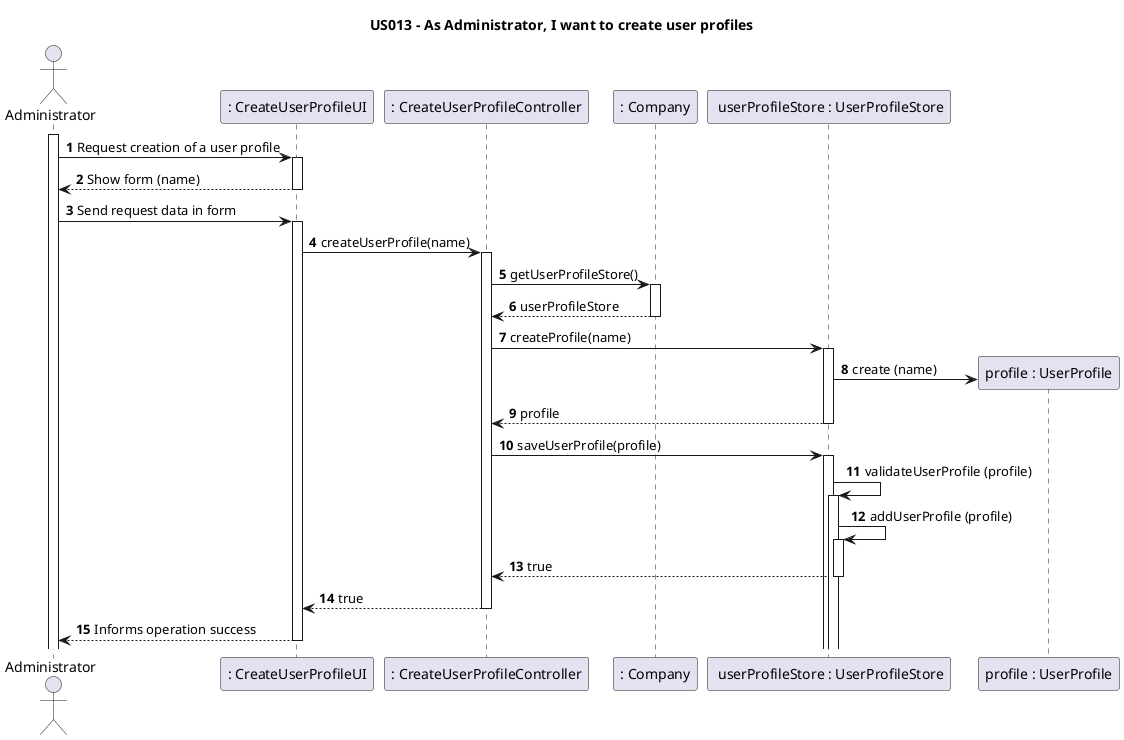 @startuml
'https://plantuml.com/sequence-diagram

title US013 - As Administrator, I want to create user profiles

autoactivate on
autonumber

actor "Administrator" as User
participant ": CreateUserProfileUI" as System
participant ": CreateUserProfileController" as Ctrl
participant ": Company" as C1
participant " userProfileStore : UserProfileStore" as C2
participant "profile : UserProfile" as C3


activate User

User -> System: Request creation of a user profile
System --> User: Show form (name)
User -> System: Send request data in form
System -> Ctrl: createUserProfile(name)
Ctrl -> C1: getUserProfileStore()
C1-->Ctrl: userProfileStore
Ctrl-> C2 : createProfile(name)
C2 -> C3 ** : create (name)
C2-->Ctrl : profile
Ctrl->C2 : saveUserProfile(profile)
C2->C2 : validateUserProfile (profile)
C2->C2 : addUserProfile (profile)
C2--> Ctrl : true
Ctrl--> System : true
System--> User : Informs operation success

@enduml